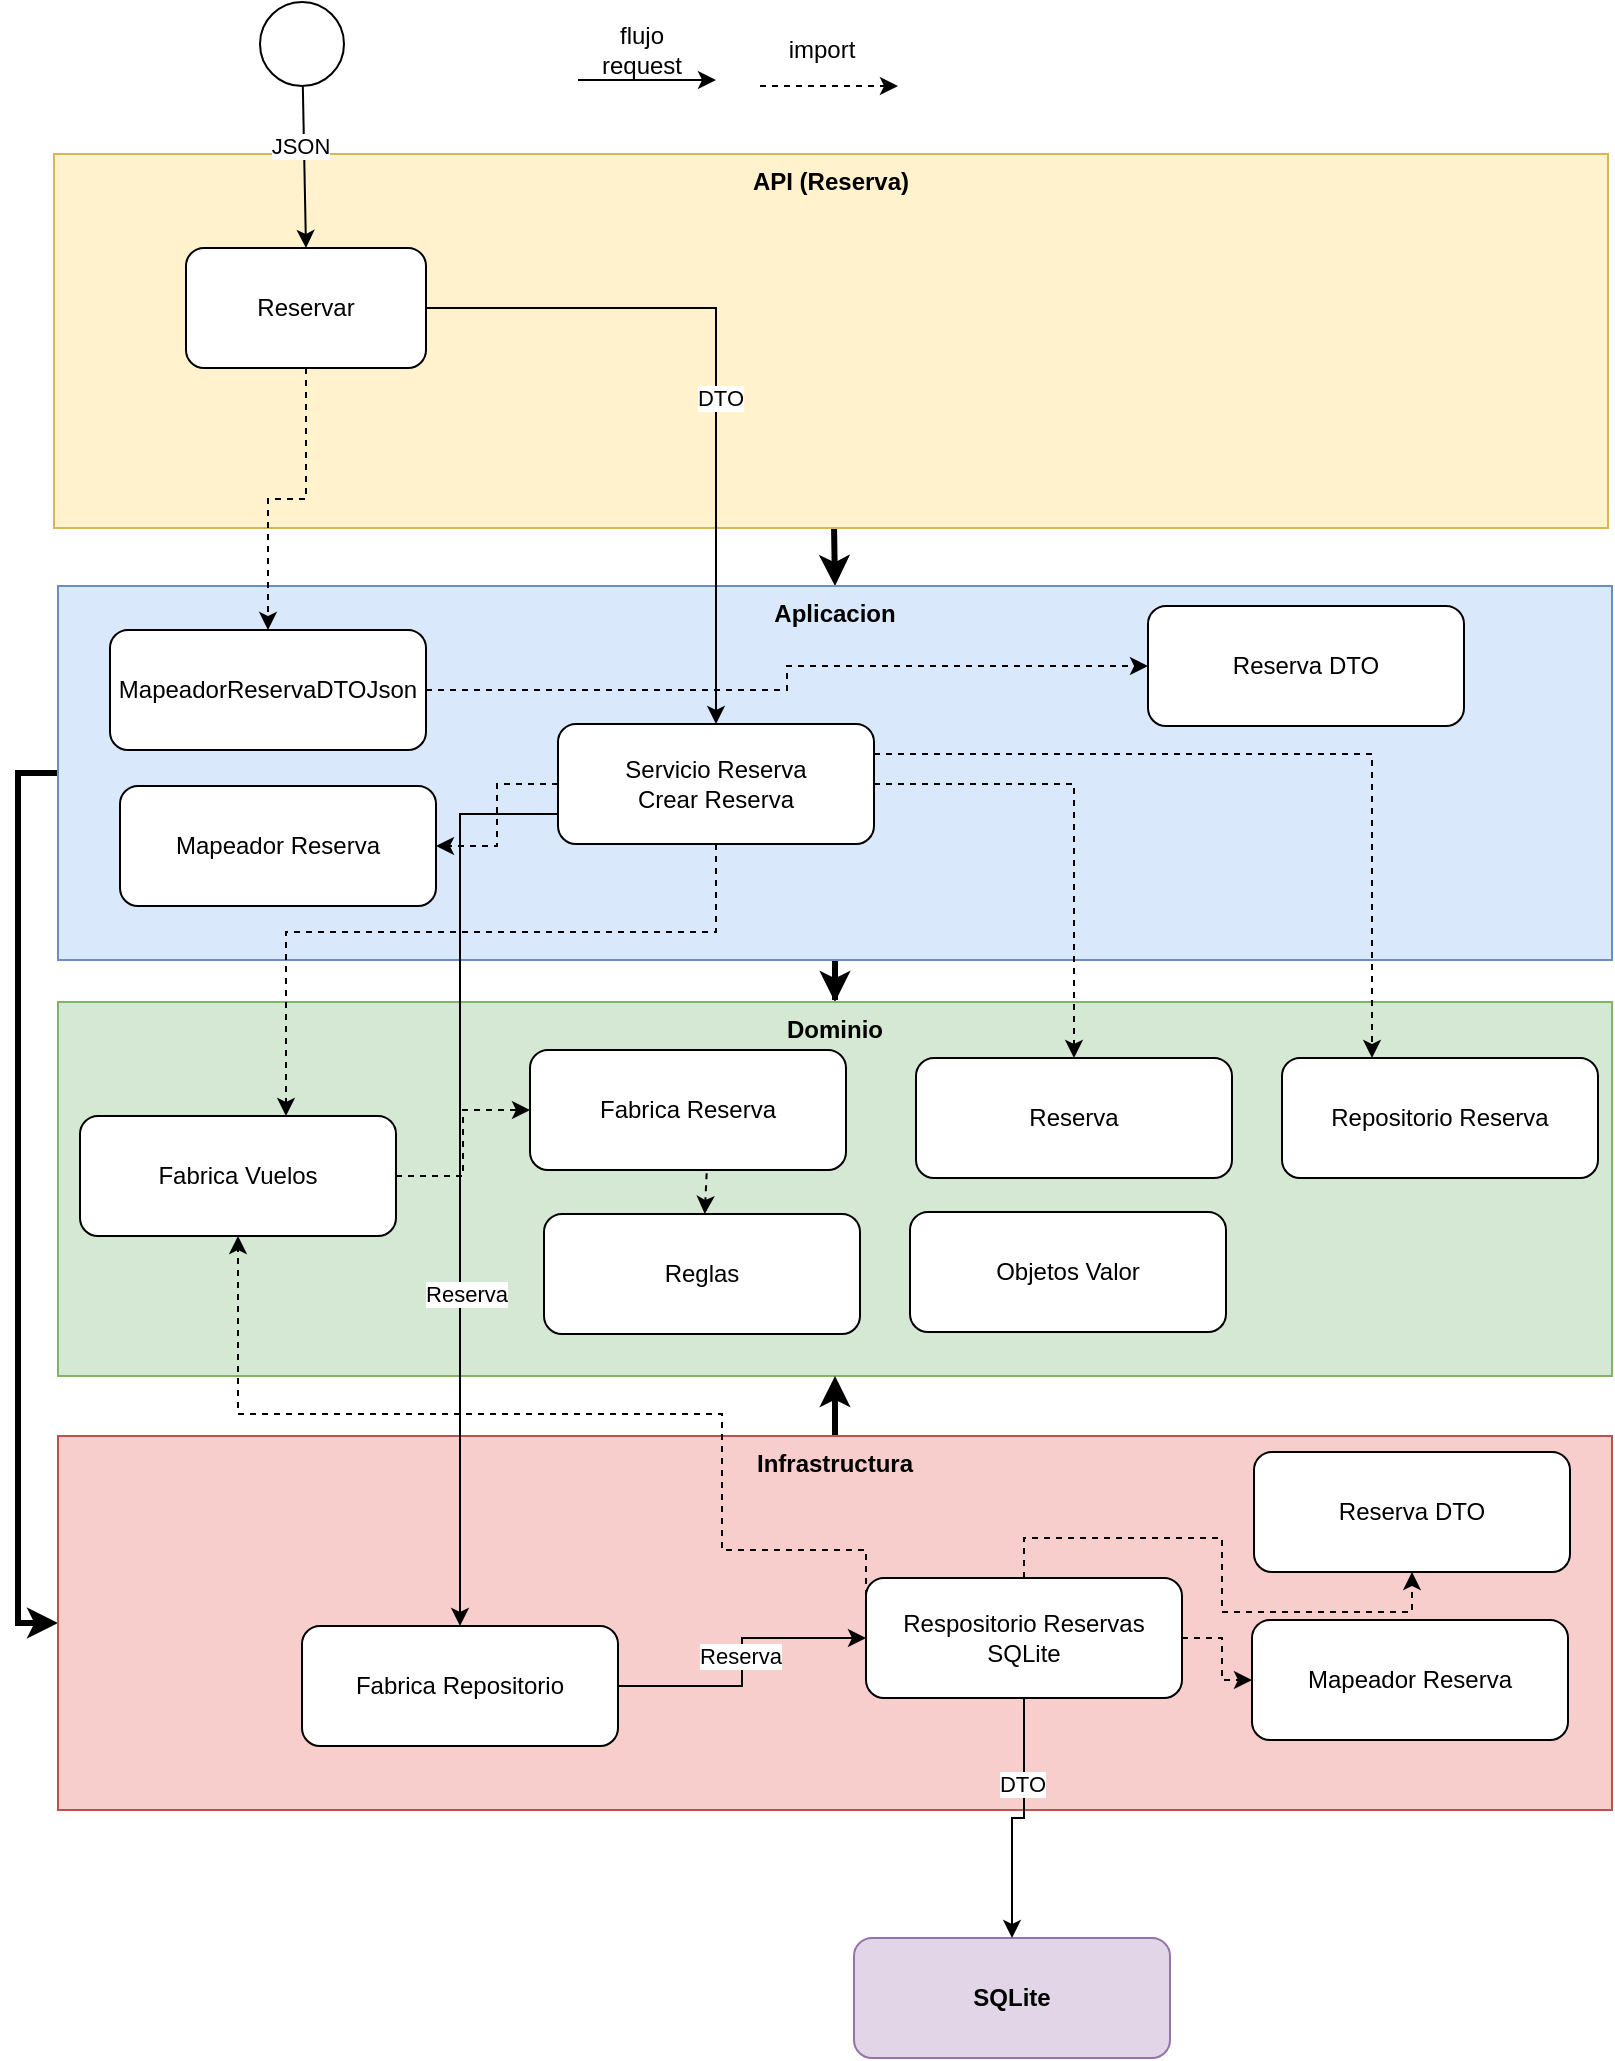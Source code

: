 <mxfile version="26.0.9">
  <diagram name="Página-1" id="5WmRxbU48X5V3Hn4qjcN">
    <mxGraphModel dx="2049" dy="1194" grid="0" gridSize="10" guides="0" tooltips="1" connect="1" arrows="1" fold="1" page="0" pageScale="1" pageWidth="827" pageHeight="1169" math="0" shadow="0">
      <root>
        <mxCell id="0" />
        <mxCell id="1" parent="0" />
        <mxCell id="W3BMJ99ppX0uqSHcq4_S-28" style="rounded=0;orthogonalLoop=1;jettySize=auto;html=1;entryX=0.5;entryY=0;entryDx=0;entryDy=0;strokeWidth=3;" parent="1" source="W3BMJ99ppX0uqSHcq4_S-2" target="W3BMJ99ppX0uqSHcq4_S-3" edge="1">
          <mxGeometry relative="1" as="geometry" />
        </mxCell>
        <mxCell id="W3BMJ99ppX0uqSHcq4_S-2" value="&lt;b&gt;API (Reserva)&lt;/b&gt;" style="rounded=0;whiteSpace=wrap;html=1;verticalAlign=top;fillColor=#fff2cc;strokeColor=#d6b656;" parent="1" vertex="1">
          <mxGeometry x="93" y="121" width="777" height="187" as="geometry" />
        </mxCell>
        <mxCell id="W3BMJ99ppX0uqSHcq4_S-29" style="edgeStyle=orthogonalEdgeStyle;rounded=0;orthogonalLoop=1;jettySize=auto;html=1;strokeWidth=3;" parent="1" source="W3BMJ99ppX0uqSHcq4_S-3" target="W3BMJ99ppX0uqSHcq4_S-4" edge="1">
          <mxGeometry relative="1" as="geometry" />
        </mxCell>
        <mxCell id="W3BMJ99ppX0uqSHcq4_S-32" style="edgeStyle=orthogonalEdgeStyle;rounded=0;orthogonalLoop=1;jettySize=auto;html=1;entryX=0;entryY=0.5;entryDx=0;entryDy=0;exitX=0;exitY=0.5;exitDx=0;exitDy=0;strokeWidth=3;" parent="1" source="W3BMJ99ppX0uqSHcq4_S-3" target="W3BMJ99ppX0uqSHcq4_S-5" edge="1">
          <mxGeometry relative="1" as="geometry" />
        </mxCell>
        <mxCell id="W3BMJ99ppX0uqSHcq4_S-3" value="&lt;b&gt;Aplicacion&lt;/b&gt;" style="rounded=0;whiteSpace=wrap;html=1;verticalAlign=top;fillColor=#dae8fc;strokeColor=#6c8ebf;" parent="1" vertex="1">
          <mxGeometry x="95" y="337" width="777" height="187" as="geometry" />
        </mxCell>
        <mxCell id="W3BMJ99ppX0uqSHcq4_S-4" value="&lt;b&gt;Dominio&lt;/b&gt;" style="rounded=0;whiteSpace=wrap;html=1;verticalAlign=top;fillColor=#d5e8d4;strokeColor=#82b366;" parent="1" vertex="1">
          <mxGeometry x="95" y="545" width="777" height="187" as="geometry" />
        </mxCell>
        <mxCell id="W3BMJ99ppX0uqSHcq4_S-30" style="edgeStyle=orthogonalEdgeStyle;rounded=0;orthogonalLoop=1;jettySize=auto;html=1;entryX=0.5;entryY=1;entryDx=0;entryDy=0;strokeWidth=3;" parent="1" source="W3BMJ99ppX0uqSHcq4_S-5" target="W3BMJ99ppX0uqSHcq4_S-4" edge="1">
          <mxGeometry relative="1" as="geometry" />
        </mxCell>
        <mxCell id="W3BMJ99ppX0uqSHcq4_S-5" value="&lt;b&gt;Infrastructura&lt;/b&gt;" style="rounded=0;whiteSpace=wrap;html=1;verticalAlign=top;fillColor=#f8cecc;strokeColor=#b85450;" parent="1" vertex="1">
          <mxGeometry x="95" y="762" width="777" height="187" as="geometry" />
        </mxCell>
        <mxCell id="W3BMJ99ppX0uqSHcq4_S-9" style="edgeStyle=orthogonalEdgeStyle;rounded=0;orthogonalLoop=1;jettySize=auto;html=1;dashed=1;" parent="1" source="W3BMJ99ppX0uqSHcq4_S-6" target="W3BMJ99ppX0uqSHcq4_S-7" edge="1">
          <mxGeometry relative="1" as="geometry" />
        </mxCell>
        <mxCell id="W3BMJ99ppX0uqSHcq4_S-10" style="edgeStyle=orthogonalEdgeStyle;rounded=0;orthogonalLoop=1;jettySize=auto;html=1;" parent="1" source="W3BMJ99ppX0uqSHcq4_S-6" target="W3BMJ99ppX0uqSHcq4_S-8" edge="1">
          <mxGeometry relative="1" as="geometry" />
        </mxCell>
        <mxCell id="W3BMJ99ppX0uqSHcq4_S-15" value="DTO" style="edgeLabel;html=1;align=center;verticalAlign=middle;resizable=0;points=[];" parent="W3BMJ99ppX0uqSHcq4_S-10" vertex="1" connectable="0">
          <mxGeometry x="0.077" y="2" relative="1" as="geometry">
            <mxPoint as="offset" />
          </mxGeometry>
        </mxCell>
        <mxCell id="W3BMJ99ppX0uqSHcq4_S-6" value="Reservar" style="rounded=1;whiteSpace=wrap;html=1;" parent="1" vertex="1">
          <mxGeometry x="159" y="168" width="120" height="60" as="geometry" />
        </mxCell>
        <mxCell id="b7lOt4WXz3N9OoXlDQt_-6" style="edgeStyle=orthogonalEdgeStyle;rounded=0;orthogonalLoop=1;jettySize=auto;html=1;dashed=1;" edge="1" parent="1" source="W3BMJ99ppX0uqSHcq4_S-7" target="b7lOt4WXz3N9OoXlDQt_-5">
          <mxGeometry relative="1" as="geometry" />
        </mxCell>
        <mxCell id="W3BMJ99ppX0uqSHcq4_S-7" value="MapeadorReservaDTOJson" style="rounded=1;whiteSpace=wrap;html=1;" parent="1" vertex="1">
          <mxGeometry x="121" y="359" width="158" height="60" as="geometry" />
        </mxCell>
        <mxCell id="W3BMJ99ppX0uqSHcq4_S-19" style="edgeStyle=orthogonalEdgeStyle;rounded=0;orthogonalLoop=1;jettySize=auto;html=1;dashed=1;" parent="1" source="W3BMJ99ppX0uqSHcq4_S-8" target="W3BMJ99ppX0uqSHcq4_S-12" edge="1">
          <mxGeometry relative="1" as="geometry" />
        </mxCell>
        <mxCell id="W3BMJ99ppX0uqSHcq4_S-8" value="Servicio Reserva&lt;div&gt;&lt;span style=&quot;background-color: transparent; color: light-dark(rgb(0, 0, 0), rgb(255, 255, 255));&quot;&gt;Crear Reserva&lt;/span&gt;&lt;/div&gt;" style="rounded=1;whiteSpace=wrap;html=1;" parent="1" vertex="1">
          <mxGeometry x="345" y="406" width="158" height="60" as="geometry" />
        </mxCell>
        <mxCell id="W3BMJ99ppX0uqSHcq4_S-12" value="Mapeador Reserva" style="rounded=1;whiteSpace=wrap;html=1;" parent="1" vertex="1">
          <mxGeometry x="126" y="437" width="158" height="60" as="geometry" />
        </mxCell>
        <mxCell id="W3BMJ99ppX0uqSHcq4_S-21" style="edgeStyle=orthogonalEdgeStyle;rounded=0;orthogonalLoop=1;jettySize=auto;html=1;dashed=1;exitX=0.5;exitY=1;exitDx=0;exitDy=0;" parent="1" source="W3BMJ99ppX0uqSHcq4_S-8" target="W3BMJ99ppX0uqSHcq4_S-13" edge="1">
          <mxGeometry relative="1" as="geometry">
            <Array as="points">
              <mxPoint x="424" y="510" />
              <mxPoint x="209" y="510" />
            </Array>
          </mxGeometry>
        </mxCell>
        <mxCell id="W3BMJ99ppX0uqSHcq4_S-13" value="Fabrica Vuelos" style="rounded=1;whiteSpace=wrap;html=1;" parent="1" vertex="1">
          <mxGeometry x="106" y="602" width="158" height="60" as="geometry" />
        </mxCell>
        <mxCell id="W3BMJ99ppX0uqSHcq4_S-17" style="rounded=0;orthogonalLoop=1;jettySize=auto;html=1;entryX=0.5;entryY=0;entryDx=0;entryDy=0;" parent="1" source="W3BMJ99ppX0uqSHcq4_S-16" target="W3BMJ99ppX0uqSHcq4_S-6" edge="1">
          <mxGeometry relative="1" as="geometry" />
        </mxCell>
        <mxCell id="W3BMJ99ppX0uqSHcq4_S-18" value="JSON" style="edgeLabel;html=1;align=center;verticalAlign=middle;resizable=0;points=[];" parent="W3BMJ99ppX0uqSHcq4_S-17" vertex="1" connectable="0">
          <mxGeometry x="-0.277" y="-2" relative="1" as="geometry">
            <mxPoint as="offset" />
          </mxGeometry>
        </mxCell>
        <mxCell id="W3BMJ99ppX0uqSHcq4_S-16" value="" style="ellipse;whiteSpace=wrap;html=1;aspect=fixed;" parent="1" vertex="1">
          <mxGeometry x="196" y="45" width="42" height="42" as="geometry" />
        </mxCell>
        <mxCell id="W3BMJ99ppX0uqSHcq4_S-39" style="edgeStyle=orthogonalEdgeStyle;rounded=0;orthogonalLoop=1;jettySize=auto;html=1;entryX=0.5;entryY=0;entryDx=0;entryDy=0;dashed=1;exitX=1;exitY=0.5;exitDx=0;exitDy=0;" parent="1" source="W3BMJ99ppX0uqSHcq4_S-8" target="W3BMJ99ppX0uqSHcq4_S-20" edge="1">
          <mxGeometry relative="1" as="geometry" />
        </mxCell>
        <mxCell id="W3BMJ99ppX0uqSHcq4_S-20" value="Reserva" style="rounded=1;whiteSpace=wrap;html=1;" parent="1" vertex="1">
          <mxGeometry x="524" y="573" width="158" height="60" as="geometry" />
        </mxCell>
        <mxCell id="W3BMJ99ppX0uqSHcq4_S-23" style="edgeStyle=orthogonalEdgeStyle;rounded=0;orthogonalLoop=1;jettySize=auto;html=1;entryX=0.5;entryY=0;entryDx=0;entryDy=0;exitX=0;exitY=0.75;exitDx=0;exitDy=0;" parent="1" source="W3BMJ99ppX0uqSHcq4_S-8" target="W3BMJ99ppX0uqSHcq4_S-22" edge="1">
          <mxGeometry relative="1" as="geometry" />
        </mxCell>
        <mxCell id="W3BMJ99ppX0uqSHcq4_S-24" value="Reserva" style="edgeLabel;html=1;align=center;verticalAlign=middle;resizable=0;points=[];" parent="W3BMJ99ppX0uqSHcq4_S-23" vertex="1" connectable="0">
          <mxGeometry x="0.27" y="3" relative="1" as="geometry">
            <mxPoint as="offset" />
          </mxGeometry>
        </mxCell>
        <mxCell id="W3BMJ99ppX0uqSHcq4_S-26" style="edgeStyle=orthogonalEdgeStyle;rounded=0;orthogonalLoop=1;jettySize=auto;html=1;entryX=0;entryY=0.5;entryDx=0;entryDy=0;" parent="1" source="W3BMJ99ppX0uqSHcq4_S-22" target="W3BMJ99ppX0uqSHcq4_S-25" edge="1">
          <mxGeometry relative="1" as="geometry" />
        </mxCell>
        <mxCell id="W3BMJ99ppX0uqSHcq4_S-27" value="Reserva" style="edgeLabel;html=1;align=center;verticalAlign=middle;resizable=0;points=[];" parent="W3BMJ99ppX0uqSHcq4_S-26" vertex="1" connectable="0">
          <mxGeometry x="0.044" y="1" relative="1" as="geometry">
            <mxPoint as="offset" />
          </mxGeometry>
        </mxCell>
        <mxCell id="W3BMJ99ppX0uqSHcq4_S-22" value="Fabrica Repositorio" style="rounded=1;whiteSpace=wrap;html=1;" parent="1" vertex="1">
          <mxGeometry x="217" y="857" width="158" height="60" as="geometry" />
        </mxCell>
        <mxCell id="W3BMJ99ppX0uqSHcq4_S-25" value="Respositorio Reservas SQLite" style="rounded=1;whiteSpace=wrap;html=1;" parent="1" vertex="1">
          <mxGeometry x="499" y="833" width="158" height="60" as="geometry" />
        </mxCell>
        <mxCell id="W3BMJ99ppX0uqSHcq4_S-35" style="edgeStyle=orthogonalEdgeStyle;rounded=0;orthogonalLoop=1;jettySize=auto;html=1;dashed=1;exitX=1;exitY=0.5;exitDx=0;exitDy=0;" parent="1" source="W3BMJ99ppX0uqSHcq4_S-13" target="W3BMJ99ppX0uqSHcq4_S-34" edge="1">
          <mxGeometry relative="1" as="geometry" />
        </mxCell>
        <mxCell id="W3BMJ99ppX0uqSHcq4_S-34" value="Fabrica Reserva" style="rounded=1;whiteSpace=wrap;html=1;" parent="1" vertex="1">
          <mxGeometry x="331" y="569" width="158" height="60" as="geometry" />
        </mxCell>
        <mxCell id="W3BMJ99ppX0uqSHcq4_S-36" value="Reglas" style="rounded=1;whiteSpace=wrap;html=1;" parent="1" vertex="1">
          <mxGeometry x="338" y="651" width="158" height="60" as="geometry" />
        </mxCell>
        <mxCell id="W3BMJ99ppX0uqSHcq4_S-38" style="rounded=0;orthogonalLoop=1;jettySize=auto;html=1;dashed=1;exitX=0.559;exitY=1.027;exitDx=0;exitDy=0;exitPerimeter=0;" parent="1" source="W3BMJ99ppX0uqSHcq4_S-34" target="W3BMJ99ppX0uqSHcq4_S-36" edge="1">
          <mxGeometry relative="1" as="geometry" />
        </mxCell>
        <mxCell id="W3BMJ99ppX0uqSHcq4_S-40" value="Objetos Valor" style="rounded=1;whiteSpace=wrap;html=1;" parent="1" vertex="1">
          <mxGeometry x="521" y="650" width="158" height="60" as="geometry" />
        </mxCell>
        <mxCell id="W3BMJ99ppX0uqSHcq4_S-42" style="edgeStyle=orthogonalEdgeStyle;rounded=0;orthogonalLoop=1;jettySize=auto;html=1;dashed=1;exitX=1;exitY=0.25;exitDx=0;exitDy=0;" parent="1" source="W3BMJ99ppX0uqSHcq4_S-8" target="W3BMJ99ppX0uqSHcq4_S-41" edge="1">
          <mxGeometry relative="1" as="geometry">
            <Array as="points">
              <mxPoint x="752" y="421" />
            </Array>
          </mxGeometry>
        </mxCell>
        <mxCell id="W3BMJ99ppX0uqSHcq4_S-41" value="Repositorio Reserva" style="rounded=1;whiteSpace=wrap;html=1;" parent="1" vertex="1">
          <mxGeometry x="707" y="573" width="158" height="60" as="geometry" />
        </mxCell>
        <mxCell id="aIq742gMhvigpKXrmF3J-1" style="edgeStyle=orthogonalEdgeStyle;rounded=0;orthogonalLoop=1;jettySize=auto;html=1;dashed=1;exitX=0.5;exitY=0;exitDx=0;exitDy=0;" parent="1" source="W3BMJ99ppX0uqSHcq4_S-25" target="W3BMJ99ppX0uqSHcq4_S-43" edge="1">
          <mxGeometry relative="1" as="geometry" />
        </mxCell>
        <mxCell id="W3BMJ99ppX0uqSHcq4_S-43" value="Reserva DTO" style="rounded=1;whiteSpace=wrap;html=1;" parent="1" vertex="1">
          <mxGeometry x="693" y="770" width="158" height="60" as="geometry" />
        </mxCell>
        <mxCell id="W3BMJ99ppX0uqSHcq4_S-33" style="edgeStyle=orthogonalEdgeStyle;rounded=0;orthogonalLoop=1;jettySize=auto;html=1;dashed=1;exitX=0;exitY=0.25;exitDx=0;exitDy=0;" parent="1" source="W3BMJ99ppX0uqSHcq4_S-25" target="W3BMJ99ppX0uqSHcq4_S-13" edge="1">
          <mxGeometry relative="1" as="geometry">
            <Array as="points">
              <mxPoint x="499" y="819" />
              <mxPoint x="427" y="819" />
              <mxPoint x="427" y="751" />
              <mxPoint x="185" y="751" />
            </Array>
          </mxGeometry>
        </mxCell>
        <mxCell id="W3BMJ99ppX0uqSHcq4_S-45" style="edgeStyle=orthogonalEdgeStyle;rounded=0;orthogonalLoop=1;jettySize=auto;html=1;dashed=1;exitX=1;exitY=0.5;exitDx=0;exitDy=0;" parent="1" source="W3BMJ99ppX0uqSHcq4_S-25" target="W3BMJ99ppX0uqSHcq4_S-44" edge="1">
          <mxGeometry relative="1" as="geometry" />
        </mxCell>
        <mxCell id="W3BMJ99ppX0uqSHcq4_S-44" value="Mapeador Reserva" style="rounded=1;whiteSpace=wrap;html=1;" parent="1" vertex="1">
          <mxGeometry x="692" y="854" width="158" height="60" as="geometry" />
        </mxCell>
        <mxCell id="W3BMJ99ppX0uqSHcq4_S-47" value="&lt;b&gt;SQLite&lt;/b&gt;" style="rounded=1;whiteSpace=wrap;html=1;fillColor=#e1d5e7;strokeColor=#9673a6;" parent="1" vertex="1">
          <mxGeometry x="493" y="1013" width="158" height="60" as="geometry" />
        </mxCell>
        <mxCell id="W3BMJ99ppX0uqSHcq4_S-48" style="edgeStyle=orthogonalEdgeStyle;rounded=0;orthogonalLoop=1;jettySize=auto;html=1;" parent="1" source="W3BMJ99ppX0uqSHcq4_S-25" target="W3BMJ99ppX0uqSHcq4_S-47" edge="1">
          <mxGeometry relative="1" as="geometry" />
        </mxCell>
        <mxCell id="W3BMJ99ppX0uqSHcq4_S-49" value="DTO" style="edgeLabel;html=1;align=center;verticalAlign=middle;resizable=0;points=[];" parent="W3BMJ99ppX0uqSHcq4_S-48" vertex="1" connectable="0">
          <mxGeometry x="-0.32" y="-1" relative="1" as="geometry">
            <mxPoint as="offset" />
          </mxGeometry>
        </mxCell>
        <mxCell id="b7lOt4WXz3N9OoXlDQt_-1" value="" style="endArrow=classic;html=1;rounded=0;" edge="1" parent="1">
          <mxGeometry width="50" height="50" relative="1" as="geometry">
            <mxPoint x="355" y="84" as="sourcePoint" />
            <mxPoint x="424" y="84" as="targetPoint" />
          </mxGeometry>
        </mxCell>
        <mxCell id="b7lOt4WXz3N9OoXlDQt_-2" value="" style="endArrow=classic;html=1;rounded=0;dashed=1;" edge="1" parent="1">
          <mxGeometry width="50" height="50" relative="1" as="geometry">
            <mxPoint x="446" y="87" as="sourcePoint" />
            <mxPoint x="515" y="87" as="targetPoint" />
          </mxGeometry>
        </mxCell>
        <mxCell id="b7lOt4WXz3N9OoXlDQt_-3" value="flujo request" style="text;html=1;align=center;verticalAlign=middle;whiteSpace=wrap;rounded=0;" vertex="1" parent="1">
          <mxGeometry x="357" y="54" width="60" height="30" as="geometry" />
        </mxCell>
        <mxCell id="b7lOt4WXz3N9OoXlDQt_-4" value="import" style="text;html=1;align=center;verticalAlign=middle;whiteSpace=wrap;rounded=0;" vertex="1" parent="1">
          <mxGeometry x="447" y="54" width="60" height="30" as="geometry" />
        </mxCell>
        <mxCell id="b7lOt4WXz3N9OoXlDQt_-5" value="Reserva DTO" style="rounded=1;whiteSpace=wrap;html=1;" vertex="1" parent="1">
          <mxGeometry x="640" y="347" width="158" height="60" as="geometry" />
        </mxCell>
      </root>
    </mxGraphModel>
  </diagram>
</mxfile>
